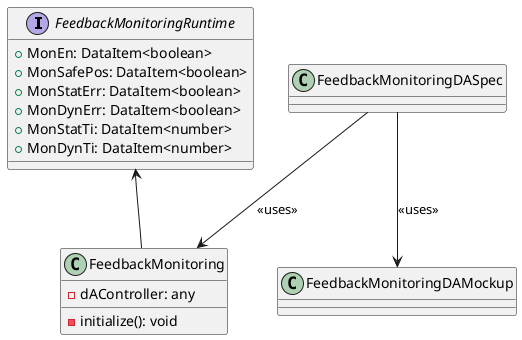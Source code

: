 /*
 * MIT License
 *
 * Copyright (c) 2021 P2O-Lab <p2o-lab@mailbox.tu-dresden.de>,
 * Chair for Process Control Systems, Technische Universität Dresden
 *
 * Permission is hereby granted, free of charge, to any person obtaining a copy
 * of this software and associated documentation files (the "Software"), to deal
 * in the Software without restriction, including without limitation the rights
 * to use, copy, modify, merge, publish, distribute, sublicense, and/or sell
 * copies of the Software, and to permit persons to whom the Software is
 * furnished to do so, subject to the following conditions:
 *
 * The above copyright notice and this permission notice shall be included in all
 * copies or substantial portions of the Software.
 *
 * THE SOFTWARE IS PROVIDED "AS IS", WITHOUT WARRANTY OF ANY KIND, EXPRESS OR
 * IMPLIED, INCLUDING BUT NOT LIMITED TO THE WARRANTIES OF MERCHANTABILITY,
 * FITNESS FOR A PARTICULAR PURPOSE AND NONINFRINGEMENT. IN NO EVENT SHALL THE
 * AUTHORS OR COPYRIGHT HOLDERS BE LIABLE FOR ANY CLAIM, DAMAGES OR OTHER
 * LIABILITY, WHETHER IN AN ACTION OF CONTRACT, TORT OR OTHERWISE, ARISING FROM,
 * OUT OF OR IN CONNECTION WITH THE SOFTWARE OR THE USE OR OTHER DEALINGS IN THE
 * SOFTWARE.
 */
 
@startuml
'https://plantuml.com/class-diagram

interface FeedbackMonitoringRuntime{
	+ MonEn: DataItem<boolean>
	+ MonSafePos: DataItem<boolean>
	+ MonStatErr: DataItem<boolean>
	+ MonDynErr: DataItem<boolean>
	+ MonStatTi: DataItem<number>
	+ MonDynTi: DataItem<number>
}

class FeedbackMonitoring{
    - dAController: any
    - initialize(): void
}

FeedbackMonitoringRuntime <-- FeedbackMonitoring
FeedbackMonitoringDASpec --> FeedbackMonitoring : <<uses>>
FeedbackMonitoringDASpec --> FeedbackMonitoringDAMockup : <<uses>>

@enduml
